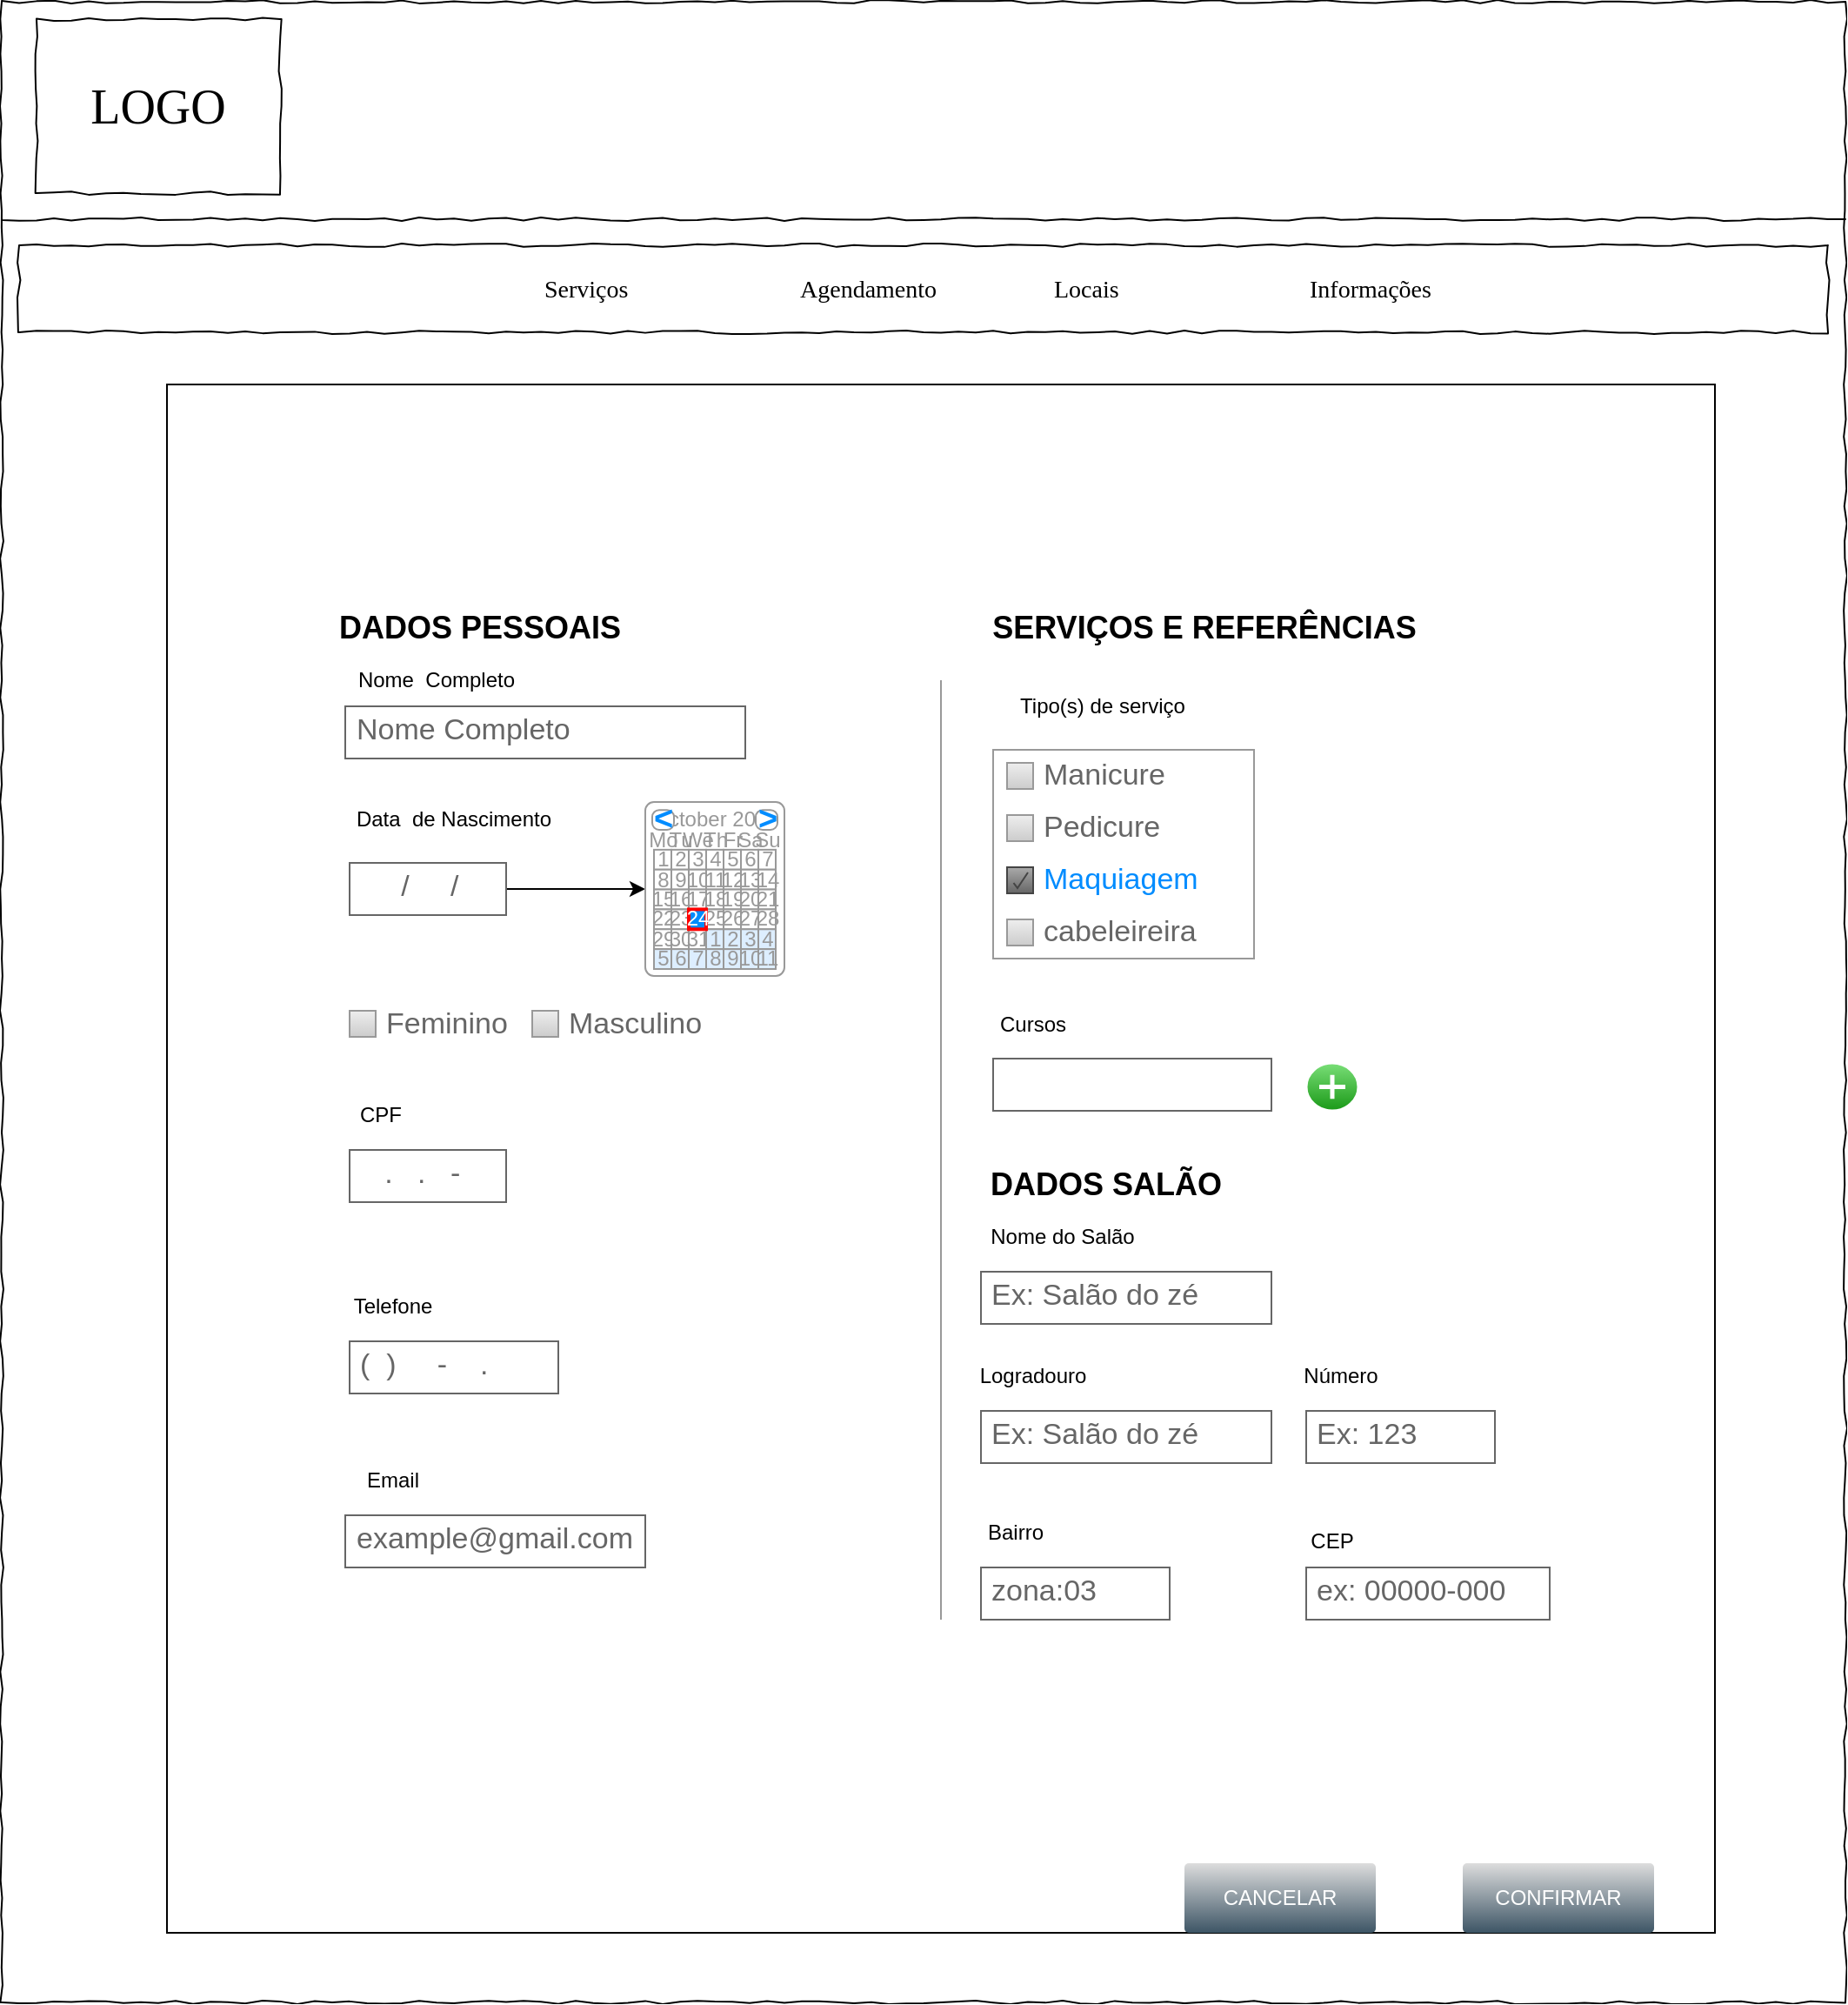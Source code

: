 <mxfile version="12.8.8" type="github">
  <diagram name="Page-1" id="03018318-947c-dd8e-b7a3-06fadd420f32">
    <mxGraphModel dx="1108" dy="482" grid="1" gridSize="10" guides="1" tooltips="1" connect="1" arrows="1" fold="1" page="1" pageScale="1" pageWidth="1100" pageHeight="850" background="#ffffff" math="0" shadow="0">
      <root>
        <mxCell id="0" />
        <mxCell id="1" parent="0" />
        <mxCell id="677b7b8949515195-1" value="" style="whiteSpace=wrap;html=1;rounded=0;shadow=0;labelBackgroundColor=none;strokeColor=#000000;strokeWidth=1;fillColor=none;fontFamily=Verdana;fontSize=12;fontColor=#000000;align=center;comic=1;" parent="1" vertex="1">
          <mxGeometry x="20" y="20" width="1060" height="1150" as="geometry" />
        </mxCell>
        <mxCell id="677b7b8949515195-2" value="LOGO" style="whiteSpace=wrap;html=1;rounded=0;shadow=0;labelBackgroundColor=none;strokeWidth=1;fontFamily=Verdana;fontSize=28;align=center;comic=1;" parent="1" vertex="1">
          <mxGeometry x="40" y="30" width="140" height="100" as="geometry" />
        </mxCell>
        <mxCell id="677b7b8949515195-9" value="" style="line;strokeWidth=1;html=1;rounded=0;shadow=0;labelBackgroundColor=none;fillColor=none;fontFamily=Verdana;fontSize=14;fontColor=#000000;align=center;comic=1;" parent="1" vertex="1">
          <mxGeometry x="20" y="140" width="1060" height="10" as="geometry" />
        </mxCell>
        <mxCell id="677b7b8949515195-10" value="" style="whiteSpace=wrap;html=1;rounded=0;shadow=0;labelBackgroundColor=none;strokeWidth=1;fillColor=none;fontFamily=Verdana;fontSize=12;align=center;comic=1;" parent="1" vertex="1">
          <mxGeometry x="30" y="160" width="1040" height="50" as="geometry" />
        </mxCell>
        <mxCell id="677b7b8949515195-11" value="Serviços&lt;br&gt;" style="text;html=1;points=[];align=left;verticalAlign=top;spacingTop=-4;fontSize=14;fontFamily=Verdana" parent="1" vertex="1">
          <mxGeometry x="330" y="175" width="60" height="20" as="geometry" />
        </mxCell>
        <mxCell id="677b7b8949515195-12" value="Agendamento" style="text;html=1;points=[];align=left;verticalAlign=top;spacingTop=-4;fontSize=14;fontFamily=Verdana" parent="1" vertex="1">
          <mxGeometry x="477" y="175" width="60" height="20" as="geometry" />
        </mxCell>
        <mxCell id="677b7b8949515195-13" value="Locais&lt;br&gt;" style="text;html=1;points=[];align=left;verticalAlign=top;spacingTop=-4;fontSize=14;fontFamily=Verdana" parent="1" vertex="1">
          <mxGeometry x="623" y="175" width="60" height="20" as="geometry" />
        </mxCell>
        <mxCell id="677b7b8949515195-14" value="Informações" style="text;html=1;points=[];align=left;verticalAlign=top;spacingTop=-4;fontSize=14;fontFamily=Verdana" parent="1" vertex="1">
          <mxGeometry x="770" y="175" width="60" height="20" as="geometry" />
        </mxCell>
        <mxCell id="rPj-FdVWAdJT3VnD7qgL-2" value="" style="whiteSpace=wrap;html=1;aspect=fixed;" vertex="1" parent="1">
          <mxGeometry x="115" y="240" width="890" height="890" as="geometry" />
        </mxCell>
        <mxCell id="rPj-FdVWAdJT3VnD7qgL-29" value="Masculino&lt;br&gt;" style="strokeWidth=1;shadow=0;dashed=0;align=center;html=1;shape=mxgraph.mockup.forms.rrect;rSize=0;fillColor=#eeeeee;strokeColor=#999999;gradientColor=#cccccc;align=left;spacingLeft=4;fontSize=17;fontColor=#666666;labelPosition=right;" vertex="1" parent="1">
          <mxGeometry x="325" y="600" width="15" height="15" as="geometry" />
        </mxCell>
        <mxCell id="rPj-FdVWAdJT3VnD7qgL-18" value="Feminino&lt;br&gt;" style="strokeWidth=1;shadow=0;dashed=0;align=center;html=1;shape=mxgraph.mockup.forms.rrect;rSize=0;fillColor=#eeeeee;strokeColor=#999999;gradientColor=#cccccc;align=left;spacingLeft=4;fontSize=17;fontColor=#666666;labelPosition=right;" vertex="1" parent="1">
          <mxGeometry x="220" y="600" width="15" height="15" as="geometry" />
        </mxCell>
        <mxCell id="rPj-FdVWAdJT3VnD7qgL-22" value="Nome Completo" style="strokeWidth=1;shadow=0;dashed=0;align=center;html=1;shape=mxgraph.mockup.text.textBox;fontColor=#666666;align=left;fontSize=17;spacingLeft=4;spacingTop=-3;strokeColor=#666666;mainText=" vertex="1" parent="1">
          <mxGeometry x="217.5" y="425" width="230" height="30" as="geometry" />
        </mxCell>
        <mxCell id="rPj-FdVWAdJT3VnD7qgL-28" value="Nome&amp;nbsp; Completo" style="text;html=1;strokeColor=none;fillColor=none;align=center;verticalAlign=middle;whiteSpace=wrap;rounded=0;" vertex="1" parent="1">
          <mxGeometry x="200" y="390" width="140" height="40" as="geometry" />
        </mxCell>
        <mxCell id="rPj-FdVWAdJT3VnD7qgL-31" value="Data&amp;nbsp; de Nascimento&lt;br&gt;" style="text;html=1;strokeColor=none;fillColor=none;align=center;verticalAlign=middle;whiteSpace=wrap;rounded=0;" vertex="1" parent="1">
          <mxGeometry x="220" y="480" width="120" height="20" as="geometry" />
        </mxCell>
        <mxCell id="rPj-FdVWAdJT3VnD7qgL-32" value="CPF" style="text;html=1;strokeColor=none;fillColor=none;align=center;verticalAlign=middle;whiteSpace=wrap;rounded=0;" vertex="1" parent="1">
          <mxGeometry x="217.5" y="650" width="40" height="20" as="geometry" />
        </mxCell>
        <mxCell id="rPj-FdVWAdJT3VnD7qgL-88" value="" style="edgeStyle=orthogonalEdgeStyle;rounded=0;orthogonalLoop=1;jettySize=auto;html=1;" edge="1" parent="1" source="rPj-FdVWAdJT3VnD7qgL-33" target="rPj-FdVWAdJT3VnD7qgL-34">
          <mxGeometry relative="1" as="geometry" />
        </mxCell>
        <mxCell id="rPj-FdVWAdJT3VnD7qgL-33" value="&amp;nbsp; &amp;nbsp; &amp;nbsp;/&amp;nbsp; &amp;nbsp; &amp;nbsp;/" style="strokeWidth=1;shadow=0;dashed=0;align=center;html=1;shape=mxgraph.mockup.text.textBox;fontColor=#666666;align=left;fontSize=17;spacingLeft=4;spacingTop=-3;strokeColor=#666666;mainText=" vertex="1" parent="1">
          <mxGeometry x="220" y="515" width="90" height="30" as="geometry" />
        </mxCell>
        <mxCell id="rPj-FdVWAdJT3VnD7qgL-34" value="" style="strokeWidth=1;shadow=0;dashed=0;align=center;html=1;shape=mxgraph.mockup.forms.rrect;rSize=5;strokeColor=#999999;fillColor=#ffffff;" vertex="1" parent="1">
          <mxGeometry x="390" y="480" width="80" height="100" as="geometry" />
        </mxCell>
        <mxCell id="rPj-FdVWAdJT3VnD7qgL-35" value="October 2014" style="strokeWidth=1;shadow=0;dashed=0;align=center;html=1;shape=mxgraph.mockup.forms.anchor;fontColor=#999999;" vertex="1" parent="rPj-FdVWAdJT3VnD7qgL-34">
          <mxGeometry x="15" y="4.571" width="50" height="11.429" as="geometry" />
        </mxCell>
        <mxCell id="rPj-FdVWAdJT3VnD7qgL-36" value="&lt;" style="strokeWidth=1;shadow=0;dashed=0;align=center;html=1;shape=mxgraph.mockup.forms.rrect;rSize=4;strokeColor=#999999;fontColor=#008cff;fontSize=19;fontStyle=1;" vertex="1" parent="rPj-FdVWAdJT3VnD7qgL-34">
          <mxGeometry x="4" y="4.571" width="12.5" height="11.429" as="geometry" />
        </mxCell>
        <mxCell id="rPj-FdVWAdJT3VnD7qgL-37" value="&gt;" style="strokeWidth=1;shadow=0;dashed=0;align=center;html=1;shape=mxgraph.mockup.forms.rrect;rSize=4;strokeColor=#999999;fontColor=#008cff;fontSize=19;fontStyle=1;" vertex="1" parent="rPj-FdVWAdJT3VnD7qgL-34">
          <mxGeometry x="63.5" y="4.571" width="12.5" height="11.429" as="geometry" />
        </mxCell>
        <mxCell id="rPj-FdVWAdJT3VnD7qgL-38" value="Mo" style="strokeWidth=1;shadow=0;dashed=0;align=center;html=1;shape=mxgraph.mockup.forms.anchor;fontColor=#999999;" vertex="1" parent="rPj-FdVWAdJT3VnD7qgL-34">
          <mxGeometry x="5" y="16" width="10" height="11.429" as="geometry" />
        </mxCell>
        <mxCell id="rPj-FdVWAdJT3VnD7qgL-39" value="Tu" style="strokeWidth=1;shadow=0;dashed=0;align=center;html=1;shape=mxgraph.mockup.forms.anchor;fontColor=#999999;" vertex="1" parent="rPj-FdVWAdJT3VnD7qgL-34">
          <mxGeometry x="15" y="16" width="10" height="11.429" as="geometry" />
        </mxCell>
        <mxCell id="rPj-FdVWAdJT3VnD7qgL-40" value="We" style="strokeWidth=1;shadow=0;dashed=0;align=center;html=1;shape=mxgraph.mockup.forms.anchor;fontColor=#999999;" vertex="1" parent="rPj-FdVWAdJT3VnD7qgL-34">
          <mxGeometry x="25" y="16" width="10" height="11.429" as="geometry" />
        </mxCell>
        <mxCell id="rPj-FdVWAdJT3VnD7qgL-41" value="Th" style="strokeWidth=1;shadow=0;dashed=0;align=center;html=1;shape=mxgraph.mockup.forms.anchor;fontColor=#999999;" vertex="1" parent="rPj-FdVWAdJT3VnD7qgL-34">
          <mxGeometry x="35" y="16" width="10" height="11.429" as="geometry" />
        </mxCell>
        <mxCell id="rPj-FdVWAdJT3VnD7qgL-42" value="Fr" style="strokeWidth=1;shadow=0;dashed=0;align=center;html=1;shape=mxgraph.mockup.forms.anchor;fontColor=#999999;" vertex="1" parent="rPj-FdVWAdJT3VnD7qgL-34">
          <mxGeometry x="45" y="16" width="10" height="11.429" as="geometry" />
        </mxCell>
        <mxCell id="rPj-FdVWAdJT3VnD7qgL-43" value="Sa" style="strokeWidth=1;shadow=0;dashed=0;align=center;html=1;shape=mxgraph.mockup.forms.anchor;fontColor=#999999;" vertex="1" parent="rPj-FdVWAdJT3VnD7qgL-34">
          <mxGeometry x="55" y="16" width="10" height="11.429" as="geometry" />
        </mxCell>
        <mxCell id="rPj-FdVWAdJT3VnD7qgL-44" value="Su" style="strokeWidth=1;shadow=0;dashed=0;align=center;html=1;shape=mxgraph.mockup.forms.anchor;fontColor=#999999;" vertex="1" parent="rPj-FdVWAdJT3VnD7qgL-34">
          <mxGeometry x="65" y="16" width="10" height="11.429" as="geometry" />
        </mxCell>
        <mxCell id="rPj-FdVWAdJT3VnD7qgL-45" value="1" style="strokeWidth=1;shadow=0;dashed=0;align=center;html=1;shape=mxgraph.mockup.forms.rrect;rSize=0;strokeColor=#999999;fontColor=#999999;" vertex="1" parent="rPj-FdVWAdJT3VnD7qgL-34">
          <mxGeometry x="5" y="27.429" width="10" height="11.429" as="geometry" />
        </mxCell>
        <mxCell id="rPj-FdVWAdJT3VnD7qgL-46" value="2" style="strokeWidth=1;shadow=0;dashed=0;align=center;html=1;shape=mxgraph.mockup.forms.rrect;rSize=0;strokeColor=#999999;fontColor=#999999;" vertex="1" parent="rPj-FdVWAdJT3VnD7qgL-34">
          <mxGeometry x="15" y="27.429" width="10" height="11.429" as="geometry" />
        </mxCell>
        <mxCell id="rPj-FdVWAdJT3VnD7qgL-47" value="3" style="strokeWidth=1;shadow=0;dashed=0;align=center;html=1;shape=mxgraph.mockup.forms.rrect;rSize=0;strokeColor=#999999;fontColor=#999999;" vertex="1" parent="rPj-FdVWAdJT3VnD7qgL-34">
          <mxGeometry x="25" y="27.429" width="10" height="11.429" as="geometry" />
        </mxCell>
        <mxCell id="rPj-FdVWAdJT3VnD7qgL-48" value="4" style="strokeWidth=1;shadow=0;dashed=0;align=center;html=1;shape=mxgraph.mockup.forms.rrect;rSize=0;strokeColor=#999999;fontColor=#999999;" vertex="1" parent="rPj-FdVWAdJT3VnD7qgL-34">
          <mxGeometry x="35" y="27.429" width="10" height="11.429" as="geometry" />
        </mxCell>
        <mxCell id="rPj-FdVWAdJT3VnD7qgL-49" value="5" style="strokeWidth=1;shadow=0;dashed=0;align=center;html=1;shape=mxgraph.mockup.forms.rrect;rSize=0;strokeColor=#999999;fontColor=#999999;" vertex="1" parent="rPj-FdVWAdJT3VnD7qgL-34">
          <mxGeometry x="45" y="27.429" width="10" height="11.429" as="geometry" />
        </mxCell>
        <mxCell id="rPj-FdVWAdJT3VnD7qgL-50" value="6" style="strokeWidth=1;shadow=0;dashed=0;align=center;html=1;shape=mxgraph.mockup.forms.rrect;rSize=0;strokeColor=#999999;fontColor=#999999;" vertex="1" parent="rPj-FdVWAdJT3VnD7qgL-34">
          <mxGeometry x="55" y="27.429" width="10" height="11.429" as="geometry" />
        </mxCell>
        <mxCell id="rPj-FdVWAdJT3VnD7qgL-51" value="7" style="strokeWidth=1;shadow=0;dashed=0;align=center;html=1;shape=mxgraph.mockup.forms.rrect;rSize=0;strokeColor=#999999;fontColor=#999999;" vertex="1" parent="rPj-FdVWAdJT3VnD7qgL-34">
          <mxGeometry x="65" y="27.429" width="10" height="11.429" as="geometry" />
        </mxCell>
        <mxCell id="rPj-FdVWAdJT3VnD7qgL-52" value="8" style="strokeWidth=1;shadow=0;dashed=0;align=center;html=1;shape=mxgraph.mockup.forms.rrect;rSize=0;strokeColor=#999999;fontColor=#999999;" vertex="1" parent="rPj-FdVWAdJT3VnD7qgL-34">
          <mxGeometry x="5" y="38.857" width="10" height="11.429" as="geometry" />
        </mxCell>
        <mxCell id="rPj-FdVWAdJT3VnD7qgL-53" value="9" style="strokeWidth=1;shadow=0;dashed=0;align=center;html=1;shape=mxgraph.mockup.forms.rrect;rSize=0;strokeColor=#999999;fontColor=#999999;" vertex="1" parent="rPj-FdVWAdJT3VnD7qgL-34">
          <mxGeometry x="15" y="38.857" width="10" height="11.429" as="geometry" />
        </mxCell>
        <mxCell id="rPj-FdVWAdJT3VnD7qgL-54" value="10" style="strokeWidth=1;shadow=0;dashed=0;align=center;html=1;shape=mxgraph.mockup.forms.rrect;rSize=0;strokeColor=#999999;fontColor=#999999;" vertex="1" parent="rPj-FdVWAdJT3VnD7qgL-34">
          <mxGeometry x="25" y="38.857" width="10" height="11.429" as="geometry" />
        </mxCell>
        <mxCell id="rPj-FdVWAdJT3VnD7qgL-55" value="11" style="strokeWidth=1;shadow=0;dashed=0;align=center;html=1;shape=mxgraph.mockup.forms.rrect;rSize=0;strokeColor=#999999;fontColor=#999999;" vertex="1" parent="rPj-FdVWAdJT3VnD7qgL-34">
          <mxGeometry x="35" y="38.857" width="10" height="11.429" as="geometry" />
        </mxCell>
        <mxCell id="rPj-FdVWAdJT3VnD7qgL-56" value="12" style="strokeWidth=1;shadow=0;dashed=0;align=center;html=1;shape=mxgraph.mockup.forms.rrect;rSize=0;strokeColor=#999999;fontColor=#999999;" vertex="1" parent="rPj-FdVWAdJT3VnD7qgL-34">
          <mxGeometry x="45" y="38.857" width="10" height="11.429" as="geometry" />
        </mxCell>
        <mxCell id="rPj-FdVWAdJT3VnD7qgL-57" value="13" style="strokeWidth=1;shadow=0;dashed=0;align=center;html=1;shape=mxgraph.mockup.forms.rrect;rSize=0;strokeColor=#999999;fontColor=#999999;" vertex="1" parent="rPj-FdVWAdJT3VnD7qgL-34">
          <mxGeometry x="55" y="38.857" width="10" height="11.429" as="geometry" />
        </mxCell>
        <mxCell id="rPj-FdVWAdJT3VnD7qgL-58" value="14" style="strokeWidth=1;shadow=0;dashed=0;align=center;html=1;shape=mxgraph.mockup.forms.rrect;rSize=0;strokeColor=#999999;fontColor=#999999;" vertex="1" parent="rPj-FdVWAdJT3VnD7qgL-34">
          <mxGeometry x="65" y="38.857" width="10" height="11.429" as="geometry" />
        </mxCell>
        <mxCell id="rPj-FdVWAdJT3VnD7qgL-59" value="15" style="strokeWidth=1;shadow=0;dashed=0;align=center;html=1;shape=mxgraph.mockup.forms.rrect;rSize=0;strokeColor=#999999;fontColor=#999999;" vertex="1" parent="rPj-FdVWAdJT3VnD7qgL-34">
          <mxGeometry x="5" y="50.286" width="10" height="11.429" as="geometry" />
        </mxCell>
        <mxCell id="rPj-FdVWAdJT3VnD7qgL-60" value="16" style="strokeWidth=1;shadow=0;dashed=0;align=center;html=1;shape=mxgraph.mockup.forms.rrect;rSize=0;strokeColor=#999999;fontColor=#999999;" vertex="1" parent="rPj-FdVWAdJT3VnD7qgL-34">
          <mxGeometry x="15" y="50.286" width="10" height="11.429" as="geometry" />
        </mxCell>
        <mxCell id="rPj-FdVWAdJT3VnD7qgL-61" value="17" style="strokeWidth=1;shadow=0;dashed=0;align=center;html=1;shape=mxgraph.mockup.forms.rrect;rSize=0;strokeColor=#999999;fontColor=#999999;" vertex="1" parent="rPj-FdVWAdJT3VnD7qgL-34">
          <mxGeometry x="25" y="50.286" width="10" height="11.429" as="geometry" />
        </mxCell>
        <mxCell id="rPj-FdVWAdJT3VnD7qgL-62" value="18" style="strokeWidth=1;shadow=0;dashed=0;align=center;html=1;shape=mxgraph.mockup.forms.rrect;rSize=0;strokeColor=#999999;fontColor=#999999;" vertex="1" parent="rPj-FdVWAdJT3VnD7qgL-34">
          <mxGeometry x="35" y="50.286" width="10" height="11.429" as="geometry" />
        </mxCell>
        <mxCell id="rPj-FdVWAdJT3VnD7qgL-63" value="19" style="strokeWidth=1;shadow=0;dashed=0;align=center;html=1;shape=mxgraph.mockup.forms.rrect;rSize=0;strokeColor=#999999;fontColor=#999999;" vertex="1" parent="rPj-FdVWAdJT3VnD7qgL-34">
          <mxGeometry x="45" y="50.286" width="10" height="11.429" as="geometry" />
        </mxCell>
        <mxCell id="rPj-FdVWAdJT3VnD7qgL-64" value="20" style="strokeWidth=1;shadow=0;dashed=0;align=center;html=1;shape=mxgraph.mockup.forms.rrect;rSize=0;strokeColor=#999999;fontColor=#999999;" vertex="1" parent="rPj-FdVWAdJT3VnD7qgL-34">
          <mxGeometry x="55" y="50.286" width="10" height="11.429" as="geometry" />
        </mxCell>
        <mxCell id="rPj-FdVWAdJT3VnD7qgL-65" value="21" style="strokeWidth=1;shadow=0;dashed=0;align=center;html=1;shape=mxgraph.mockup.forms.rrect;rSize=0;strokeColor=#999999;fontColor=#999999;" vertex="1" parent="rPj-FdVWAdJT3VnD7qgL-34">
          <mxGeometry x="65" y="50.286" width="10" height="11.429" as="geometry" />
        </mxCell>
        <mxCell id="rPj-FdVWAdJT3VnD7qgL-66" value="22" style="strokeWidth=1;shadow=0;dashed=0;align=center;html=1;shape=mxgraph.mockup.forms.rrect;rSize=0;strokeColor=#999999;fontColor=#999999;" vertex="1" parent="rPj-FdVWAdJT3VnD7qgL-34">
          <mxGeometry x="5" y="61.714" width="10" height="11.429" as="geometry" />
        </mxCell>
        <mxCell id="rPj-FdVWAdJT3VnD7qgL-67" value="23" style="strokeWidth=1;shadow=0;dashed=0;align=center;html=1;shape=mxgraph.mockup.forms.rrect;rSize=0;strokeColor=#999999;fontColor=#999999;" vertex="1" parent="rPj-FdVWAdJT3VnD7qgL-34">
          <mxGeometry x="15" y="61.714" width="10" height="11.429" as="geometry" />
        </mxCell>
        <mxCell id="rPj-FdVWAdJT3VnD7qgL-68" value="25" style="strokeWidth=1;shadow=0;dashed=0;align=center;html=1;shape=mxgraph.mockup.forms.rrect;rSize=0;strokeColor=#999999;fontColor=#999999;" vertex="1" parent="rPj-FdVWAdJT3VnD7qgL-34">
          <mxGeometry x="35" y="61.714" width="10" height="11.429" as="geometry" />
        </mxCell>
        <mxCell id="rPj-FdVWAdJT3VnD7qgL-69" value="26" style="strokeWidth=1;shadow=0;dashed=0;align=center;html=1;shape=mxgraph.mockup.forms.rrect;rSize=0;strokeColor=#999999;fontColor=#999999;" vertex="1" parent="rPj-FdVWAdJT3VnD7qgL-34">
          <mxGeometry x="45" y="61.714" width="10" height="11.429" as="geometry" />
        </mxCell>
        <mxCell id="rPj-FdVWAdJT3VnD7qgL-70" value="27" style="strokeWidth=1;shadow=0;dashed=0;align=center;html=1;shape=mxgraph.mockup.forms.rrect;rSize=0;strokeColor=#999999;fontColor=#999999;" vertex="1" parent="rPj-FdVWAdJT3VnD7qgL-34">
          <mxGeometry x="55" y="61.714" width="10" height="11.429" as="geometry" />
        </mxCell>
        <mxCell id="rPj-FdVWAdJT3VnD7qgL-71" value="28" style="strokeWidth=1;shadow=0;dashed=0;align=center;html=1;shape=mxgraph.mockup.forms.rrect;rSize=0;strokeColor=#999999;fontColor=#999999;" vertex="1" parent="rPj-FdVWAdJT3VnD7qgL-34">
          <mxGeometry x="65" y="61.714" width="10" height="11.429" as="geometry" />
        </mxCell>
        <mxCell id="rPj-FdVWAdJT3VnD7qgL-72" value="29" style="strokeWidth=1;shadow=0;dashed=0;align=center;html=1;shape=mxgraph.mockup.forms.rrect;rSize=0;strokeColor=#999999;fontColor=#999999;" vertex="1" parent="rPj-FdVWAdJT3VnD7qgL-34">
          <mxGeometry x="5" y="73.143" width="10" height="11.429" as="geometry" />
        </mxCell>
        <mxCell id="rPj-FdVWAdJT3VnD7qgL-73" value="30" style="strokeWidth=1;shadow=0;dashed=0;align=center;html=1;shape=mxgraph.mockup.forms.rrect;rSize=0;strokeColor=#999999;fontColor=#999999;" vertex="1" parent="rPj-FdVWAdJT3VnD7qgL-34">
          <mxGeometry x="15" y="73.143" width="10" height="11.429" as="geometry" />
        </mxCell>
        <mxCell id="rPj-FdVWAdJT3VnD7qgL-74" value="31" style="strokeWidth=1;shadow=0;dashed=0;align=center;html=1;shape=mxgraph.mockup.forms.rrect;rSize=0;strokeColor=#999999;fontColor=#999999;" vertex="1" parent="rPj-FdVWAdJT3VnD7qgL-34">
          <mxGeometry x="25" y="73.143" width="10" height="11.429" as="geometry" />
        </mxCell>
        <mxCell id="rPj-FdVWAdJT3VnD7qgL-75" value="1" style="strokeWidth=1;shadow=0;dashed=0;align=center;html=1;shape=mxgraph.mockup.forms.rrect;rSize=0;strokeColor=#999999;fontColor=#999999;fillColor=#ddeeff;" vertex="1" parent="rPj-FdVWAdJT3VnD7qgL-34">
          <mxGeometry x="35" y="73.143" width="10" height="11.429" as="geometry" />
        </mxCell>
        <mxCell id="rPj-FdVWAdJT3VnD7qgL-76" value="2" style="strokeWidth=1;shadow=0;dashed=0;align=center;html=1;shape=mxgraph.mockup.forms.rrect;rSize=0;strokeColor=#999999;fontColor=#999999;fillColor=#ddeeff;" vertex="1" parent="rPj-FdVWAdJT3VnD7qgL-34">
          <mxGeometry x="45" y="73.143" width="10" height="11.429" as="geometry" />
        </mxCell>
        <mxCell id="rPj-FdVWAdJT3VnD7qgL-77" value="3" style="strokeWidth=1;shadow=0;dashed=0;align=center;html=1;shape=mxgraph.mockup.forms.rrect;rSize=0;strokeColor=#999999;fontColor=#999999;fillColor=#ddeeff;" vertex="1" parent="rPj-FdVWAdJT3VnD7qgL-34">
          <mxGeometry x="55" y="73.143" width="10" height="11.429" as="geometry" />
        </mxCell>
        <mxCell id="rPj-FdVWAdJT3VnD7qgL-78" value="4" style="strokeWidth=1;shadow=0;dashed=0;align=center;html=1;shape=mxgraph.mockup.forms.rrect;rSize=0;strokeColor=#999999;fontColor=#999999;fillColor=#ddeeff;" vertex="1" parent="rPj-FdVWAdJT3VnD7qgL-34">
          <mxGeometry x="65" y="73.143" width="10" height="11.429" as="geometry" />
        </mxCell>
        <mxCell id="rPj-FdVWAdJT3VnD7qgL-79" value="5" style="strokeWidth=1;shadow=0;dashed=0;align=center;html=1;shape=mxgraph.mockup.forms.rrect;rSize=0;strokeColor=#999999;fontColor=#999999;fillColor=#ddeeff;" vertex="1" parent="rPj-FdVWAdJT3VnD7qgL-34">
          <mxGeometry x="5" y="84.571" width="10" height="11.429" as="geometry" />
        </mxCell>
        <mxCell id="rPj-FdVWAdJT3VnD7qgL-80" value="6" style="strokeWidth=1;shadow=0;dashed=0;align=center;html=1;shape=mxgraph.mockup.forms.rrect;rSize=0;strokeColor=#999999;fontColor=#999999;fillColor=#ddeeff;" vertex="1" parent="rPj-FdVWAdJT3VnD7qgL-34">
          <mxGeometry x="15" y="84.571" width="10" height="11.429" as="geometry" />
        </mxCell>
        <mxCell id="rPj-FdVWAdJT3VnD7qgL-81" value="7" style="strokeWidth=1;shadow=0;dashed=0;align=center;html=1;shape=mxgraph.mockup.forms.rrect;rSize=0;strokeColor=#999999;fontColor=#999999;fillColor=#ddeeff;" vertex="1" parent="rPj-FdVWAdJT3VnD7qgL-34">
          <mxGeometry x="25" y="84.571" width="10" height="11.429" as="geometry" />
        </mxCell>
        <mxCell id="rPj-FdVWAdJT3VnD7qgL-82" value="8" style="strokeWidth=1;shadow=0;dashed=0;align=center;html=1;shape=mxgraph.mockup.forms.rrect;rSize=0;strokeColor=#999999;fontColor=#999999;fillColor=#ddeeff;" vertex="1" parent="rPj-FdVWAdJT3VnD7qgL-34">
          <mxGeometry x="35" y="84.571" width="10" height="11.429" as="geometry" />
        </mxCell>
        <mxCell id="rPj-FdVWAdJT3VnD7qgL-83" value="9" style="strokeWidth=1;shadow=0;dashed=0;align=center;html=1;shape=mxgraph.mockup.forms.rrect;rSize=0;strokeColor=#999999;fontColor=#999999;fillColor=#ddeeff;" vertex="1" parent="rPj-FdVWAdJT3VnD7qgL-34">
          <mxGeometry x="45" y="84.571" width="10" height="11.429" as="geometry" />
        </mxCell>
        <mxCell id="rPj-FdVWAdJT3VnD7qgL-84" value="10" style="strokeWidth=1;shadow=0;dashed=0;align=center;html=1;shape=mxgraph.mockup.forms.rrect;rSize=0;strokeColor=#999999;fontColor=#999999;fillColor=#ddeeff;" vertex="1" parent="rPj-FdVWAdJT3VnD7qgL-34">
          <mxGeometry x="55" y="84.571" width="10" height="11.429" as="geometry" />
        </mxCell>
        <mxCell id="rPj-FdVWAdJT3VnD7qgL-85" value="11" style="strokeWidth=1;shadow=0;dashed=0;align=center;html=1;shape=mxgraph.mockup.forms.rrect;rSize=0;strokeColor=#999999;fontColor=#999999;fillColor=#ddeeff;" vertex="1" parent="rPj-FdVWAdJT3VnD7qgL-34">
          <mxGeometry x="65" y="84.571" width="10" height="11.429" as="geometry" />
        </mxCell>
        <mxCell id="rPj-FdVWAdJT3VnD7qgL-86" value="24" style="strokeWidth=1;shadow=0;dashed=0;align=center;html=1;shape=mxgraph.mockup.forms.rrect;rSize=0;strokeColor=#ff0000;fontColor=#ffffff;strokeWidth=2;fillColor=#008cff;" vertex="1" parent="rPj-FdVWAdJT3VnD7qgL-34">
          <mxGeometry x="25" y="61.714" width="10" height="11.429" as="geometry" />
        </mxCell>
        <mxCell id="rPj-FdVWAdJT3VnD7qgL-89" value="&amp;nbsp; &amp;nbsp;.&amp;nbsp; &amp;nbsp;.&amp;nbsp; &amp;nbsp;-" style="strokeWidth=1;shadow=0;dashed=0;align=center;html=1;shape=mxgraph.mockup.text.textBox;fontColor=#666666;align=left;fontSize=17;spacingLeft=4;spacingTop=-3;strokeColor=#666666;mainText=" vertex="1" parent="1">
          <mxGeometry x="220" y="680" width="90" height="30" as="geometry" />
        </mxCell>
        <mxCell id="rPj-FdVWAdJT3VnD7qgL-94" value="&lt;font style=&quot;font-size: 18px&quot;&gt;&lt;b&gt;DADOS PESSOAIS&lt;/b&gt;&lt;/font&gt;" style="text;html=1;strokeColor=none;fillColor=none;align=center;verticalAlign=middle;whiteSpace=wrap;rounded=0;" vertex="1" parent="1">
          <mxGeometry x="190" y="350" width="210" height="60" as="geometry" />
        </mxCell>
        <mxCell id="rPj-FdVWAdJT3VnD7qgL-95" value="Telefone" style="text;html=1;strokeColor=none;fillColor=none;align=center;verticalAlign=middle;whiteSpace=wrap;rounded=0;" vertex="1" parent="1">
          <mxGeometry x="200" y="760" width="90" height="20" as="geometry" />
        </mxCell>
        <mxCell id="rPj-FdVWAdJT3VnD7qgL-98" value="(&amp;nbsp; )&amp;nbsp; &amp;nbsp; &amp;nbsp;-&amp;nbsp; &amp;nbsp; ." style="strokeWidth=1;shadow=0;dashed=0;align=center;html=1;shape=mxgraph.mockup.text.textBox;fontColor=#666666;align=left;fontSize=17;spacingLeft=4;spacingTop=-3;strokeColor=#666666;mainText=" vertex="1" parent="1">
          <mxGeometry x="220" y="790" width="120" height="30" as="geometry" />
        </mxCell>
        <mxCell id="rPj-FdVWAdJT3VnD7qgL-101" value="" style="verticalLabelPosition=bottom;shadow=0;dashed=0;align=center;html=1;verticalAlign=top;strokeWidth=1;shape=mxgraph.mockup.markup.line;strokeColor=#999999;direction=north;" vertex="1" parent="1">
          <mxGeometry x="550" y="410" width="20" height="540" as="geometry" />
        </mxCell>
        <mxCell id="rPj-FdVWAdJT3VnD7qgL-102" value="Email" style="text;html=1;strokeColor=none;fillColor=none;align=center;verticalAlign=middle;whiteSpace=wrap;rounded=0;" vertex="1" parent="1">
          <mxGeometry x="200" y="860" width="90" height="20" as="geometry" />
        </mxCell>
        <mxCell id="rPj-FdVWAdJT3VnD7qgL-103" value="example@gmail.com&lt;br&gt;" style="strokeWidth=1;shadow=0;dashed=0;align=center;html=1;shape=mxgraph.mockup.text.textBox;fontColor=#666666;align=left;fontSize=17;spacingLeft=4;spacingTop=-3;strokeColor=#666666;mainText=" vertex="1" parent="1">
          <mxGeometry x="217.5" y="890" width="172.5" height="30" as="geometry" />
        </mxCell>
        <mxCell id="rPj-FdVWAdJT3VnD7qgL-104" value="&lt;font style=&quot;font-size: 18px&quot;&gt;&lt;b&gt;SERVIÇOS E REFERÊNCIAS&lt;/b&gt;&lt;/font&gt;" style="text;html=1;strokeColor=none;fillColor=none;align=center;verticalAlign=middle;whiteSpace=wrap;rounded=0;" vertex="1" parent="1">
          <mxGeometry x="583" y="340" width="257" height="80" as="geometry" />
        </mxCell>
        <mxCell id="rPj-FdVWAdJT3VnD7qgL-105" value="Tipo(s) de serviço" style="text;html=1;strokeColor=none;fillColor=none;align=center;verticalAlign=middle;whiteSpace=wrap;rounded=0;" vertex="1" parent="1">
          <mxGeometry x="583" y="405" width="140" height="40" as="geometry" />
        </mxCell>
        <mxCell id="rPj-FdVWAdJT3VnD7qgL-106" value="" style="strokeWidth=1;shadow=0;dashed=0;align=center;html=1;shape=mxgraph.mockup.forms.rrect;rSize=0;strokeColor=#999999;fillColor=#ffffff;recursiveResize=0;" vertex="1" parent="1">
          <mxGeometry x="590" y="450" width="150" height="120" as="geometry" />
        </mxCell>
        <mxCell id="rPj-FdVWAdJT3VnD7qgL-107" value="Manicure" style="strokeWidth=1;shadow=0;dashed=0;align=center;html=1;shape=mxgraph.mockup.forms.rrect;rSize=0;fillColor=#eeeeee;strokeColor=#999999;gradientColor=#cccccc;align=left;spacingLeft=4;fontSize=17;fontColor=#666666;labelPosition=right;" vertex="1" parent="rPj-FdVWAdJT3VnD7qgL-106">
          <mxGeometry x="8" y="7.5" width="15" height="15" as="geometry" />
        </mxCell>
        <mxCell id="rPj-FdVWAdJT3VnD7qgL-108" value="Pedicure" style="strokeWidth=1;shadow=0;dashed=0;align=center;html=1;shape=mxgraph.mockup.forms.rrect;rSize=0;fillColor=#eeeeee;strokeColor=#999999;gradientColor=#cccccc;align=left;spacingLeft=4;fontSize=17;fontColor=#666666;labelPosition=right;" vertex="1" parent="rPj-FdVWAdJT3VnD7qgL-106">
          <mxGeometry x="8" y="37.5" width="15" height="15" as="geometry" />
        </mxCell>
        <mxCell id="rPj-FdVWAdJT3VnD7qgL-109" value="Maquiagem" style="strokeWidth=1;shadow=0;dashed=0;align=center;html=1;shape=mxgraph.mockup.forms.checkbox;rSize=0;resizable=0;fillColor=#aaaaaa;strokeColor=#444444;gradientColor=#666666;align=left;spacingLeft=4;fontSize=17;fontColor=#008cff;labelPosition=right;" vertex="1" parent="rPj-FdVWAdJT3VnD7qgL-106">
          <mxGeometry x="8" y="67.5" width="15" height="15" as="geometry" />
        </mxCell>
        <mxCell id="rPj-FdVWAdJT3VnD7qgL-110" value="cabeleireira" style="strokeWidth=1;shadow=0;dashed=0;align=center;html=1;shape=mxgraph.mockup.forms.rrect;rSize=0;fillColor=#eeeeee;strokeColor=#999999;gradientColor=#cccccc;align=left;spacingLeft=4;fontSize=17;fontColor=#666666;labelPosition=right;" vertex="1" parent="rPj-FdVWAdJT3VnD7qgL-106">
          <mxGeometry x="8" y="97.5" width="15" height="15" as="geometry" />
        </mxCell>
        <mxCell id="rPj-FdVWAdJT3VnD7qgL-113" value="Cursos" style="text;html=1;strokeColor=none;fillColor=none;align=center;verticalAlign=middle;whiteSpace=wrap;rounded=0;" vertex="1" parent="1">
          <mxGeometry x="543" y="587.5" width="140" height="40" as="geometry" />
        </mxCell>
        <mxCell id="rPj-FdVWAdJT3VnD7qgL-114" value="" style="verticalLabelPosition=bottom;verticalAlign=top;html=1;shadow=0;dashed=0;strokeWidth=1;shape=mxgraph.ios.iAddIcon;fillColor=#7AdF78;fillColor2=#1A9917;strokeColor=#ffffff;" vertex="1" parent="1">
          <mxGeometry x="770" y="630" width="30" height="27.5" as="geometry" />
        </mxCell>
        <mxCell id="rPj-FdVWAdJT3VnD7qgL-115" value="" style="strokeWidth=1;shadow=0;dashed=0;align=center;html=1;shape=mxgraph.mockup.text.textBox;fontColor=#666666;align=left;fontSize=17;spacingLeft=4;spacingTop=-3;strokeColor=#666666;mainText=" vertex="1" parent="1">
          <mxGeometry x="590" y="627.5" width="160" height="30" as="geometry" />
        </mxCell>
        <mxCell id="rPj-FdVWAdJT3VnD7qgL-116" value="&lt;font style=&quot;font-size: 12px&quot;&gt;CONFIRMAR&lt;/font&gt;" style="strokeWidth=1;html=1;shadow=0;dashed=0;shape=mxgraph.ios.iButton;strokeColor=#444444;fontColor=#ffffff;buttonText=;fontSize=8;fillColor=#dddddd;fillColor2=#3D5565;whiteSpace=wrap;align=center;" vertex="1" parent="1">
          <mxGeometry x="860" y="1090" width="110" height="40" as="geometry" />
        </mxCell>
        <mxCell id="rPj-FdVWAdJT3VnD7qgL-117" value="&lt;font style=&quot;font-size: 12px&quot;&gt;CANCELAR&lt;/font&gt;" style="strokeWidth=1;html=1;shadow=0;dashed=0;shape=mxgraph.ios.iButton;strokeColor=#444444;fontColor=#ffffff;buttonText=;fontSize=8;fillColor=#dddddd;fillColor2=#3D5565;whiteSpace=wrap;align=center;" vertex="1" parent="1">
          <mxGeometry x="700" y="1090" width="110" height="40" as="geometry" />
        </mxCell>
        <mxCell id="rPj-FdVWAdJT3VnD7qgL-119" value="Nome do Salão" style="text;html=1;strokeColor=none;fillColor=none;align=center;verticalAlign=middle;whiteSpace=wrap;rounded=0;" vertex="1" parent="1">
          <mxGeometry x="570" y="720" width="120" height="20" as="geometry" />
        </mxCell>
        <mxCell id="rPj-FdVWAdJT3VnD7qgL-120" value="Ex: Salão do zé" style="strokeWidth=1;shadow=0;dashed=0;align=center;html=1;shape=mxgraph.mockup.text.textBox;fontColor=#666666;align=left;fontSize=17;spacingLeft=4;spacingTop=-3;strokeColor=#666666;mainText=" vertex="1" parent="1">
          <mxGeometry x="583" y="750" width="167" height="30" as="geometry" />
        </mxCell>
        <mxCell id="rPj-FdVWAdJT3VnD7qgL-121" value="Logradouro" style="text;html=1;strokeColor=none;fillColor=none;align=center;verticalAlign=middle;whiteSpace=wrap;rounded=0;" vertex="1" parent="1">
          <mxGeometry x="593" y="800" width="40" height="20" as="geometry" />
        </mxCell>
        <mxCell id="rPj-FdVWAdJT3VnD7qgL-122" value="Ex: Salão do zé" style="strokeWidth=1;shadow=0;dashed=0;align=center;html=1;shape=mxgraph.mockup.text.textBox;fontColor=#666666;align=left;fontSize=17;spacingLeft=4;spacingTop=-3;strokeColor=#666666;mainText=" vertex="1" parent="1">
          <mxGeometry x="583" y="830" width="167" height="30" as="geometry" />
        </mxCell>
        <mxCell id="rPj-FdVWAdJT3VnD7qgL-124" value="&lt;font style=&quot;font-size: 18px&quot;&gt;&lt;b&gt;DADOS SALÃO&lt;/b&gt;&lt;/font&gt;" style="text;html=1;strokeColor=none;fillColor=none;align=center;verticalAlign=middle;whiteSpace=wrap;rounded=0;" vertex="1" parent="1">
          <mxGeometry x="550" y="670" width="210" height="60" as="geometry" />
        </mxCell>
        <mxCell id="rPj-FdVWAdJT3VnD7qgL-125" value="Número" style="text;html=1;strokeColor=none;fillColor=none;align=center;verticalAlign=middle;whiteSpace=wrap;rounded=0;" vertex="1" parent="1">
          <mxGeometry x="770" y="800" width="40" height="20" as="geometry" />
        </mxCell>
        <mxCell id="rPj-FdVWAdJT3VnD7qgL-126" value="Ex: 123" style="strokeWidth=1;shadow=0;dashed=0;align=center;html=1;shape=mxgraph.mockup.text.textBox;fontColor=#666666;align=left;fontSize=17;spacingLeft=4;spacingTop=-3;strokeColor=#666666;mainText=" vertex="1" parent="1">
          <mxGeometry x="770" y="830" width="108.5" height="30" as="geometry" />
        </mxCell>
        <mxCell id="rPj-FdVWAdJT3VnD7qgL-127" value="CEP" style="text;html=1;strokeColor=none;fillColor=none;align=center;verticalAlign=middle;whiteSpace=wrap;rounded=0;" vertex="1" parent="1">
          <mxGeometry x="765" y="895" width="40" height="20" as="geometry" />
        </mxCell>
        <mxCell id="rPj-FdVWAdJT3VnD7qgL-128" value="zona:03&lt;br&gt;" style="strokeWidth=1;shadow=0;dashed=0;align=center;html=1;shape=mxgraph.mockup.text.textBox;fontColor=#666666;align=left;fontSize=17;spacingLeft=4;spacingTop=-3;strokeColor=#666666;mainText=" vertex="1" parent="1">
          <mxGeometry x="583" y="920" width="108.5" height="30" as="geometry" />
        </mxCell>
        <mxCell id="rPj-FdVWAdJT3VnD7qgL-129" value="Bairro" style="text;html=1;strokeColor=none;fillColor=none;align=center;verticalAlign=middle;whiteSpace=wrap;rounded=0;" vertex="1" parent="1">
          <mxGeometry x="583" y="890" width="40" height="20" as="geometry" />
        </mxCell>
        <mxCell id="rPj-FdVWAdJT3VnD7qgL-131" style="edgeStyle=orthogonalEdgeStyle;rounded=0;orthogonalLoop=1;jettySize=auto;html=1;exitX=0.5;exitY=1;exitDx=0;exitDy=0;" edge="1" parent="1" source="rPj-FdVWAdJT3VnD7qgL-125" target="rPj-FdVWAdJT3VnD7qgL-125">
          <mxGeometry relative="1" as="geometry" />
        </mxCell>
        <mxCell id="rPj-FdVWAdJT3VnD7qgL-132" value="ex: 00000-000" style="strokeWidth=1;shadow=0;dashed=0;align=center;html=1;shape=mxgraph.mockup.text.textBox;fontColor=#666666;align=left;fontSize=17;spacingLeft=4;spacingTop=-3;strokeColor=#666666;mainText=" vertex="1" parent="1">
          <mxGeometry x="770" y="920" width="140" height="30" as="geometry" />
        </mxCell>
      </root>
    </mxGraphModel>
  </diagram>
</mxfile>
